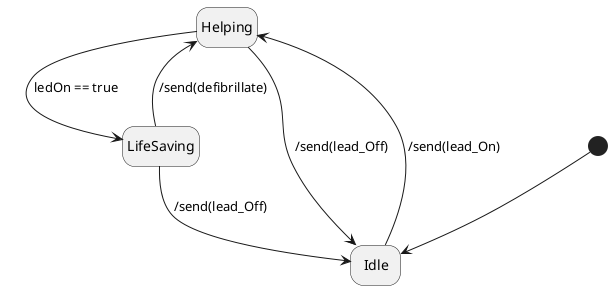 @startuml
hide empty description
[*] --> Idle

Idle --> Helping : /send(lead_On)
Helping --> Idle : /send(lead_Off)
Helping -> LifeSaving : ledOn == true
LifeSaving --> Helping : /send(defibrillate)
LifeSaving --> Idle :  /send(lead_Off)

@enduml
